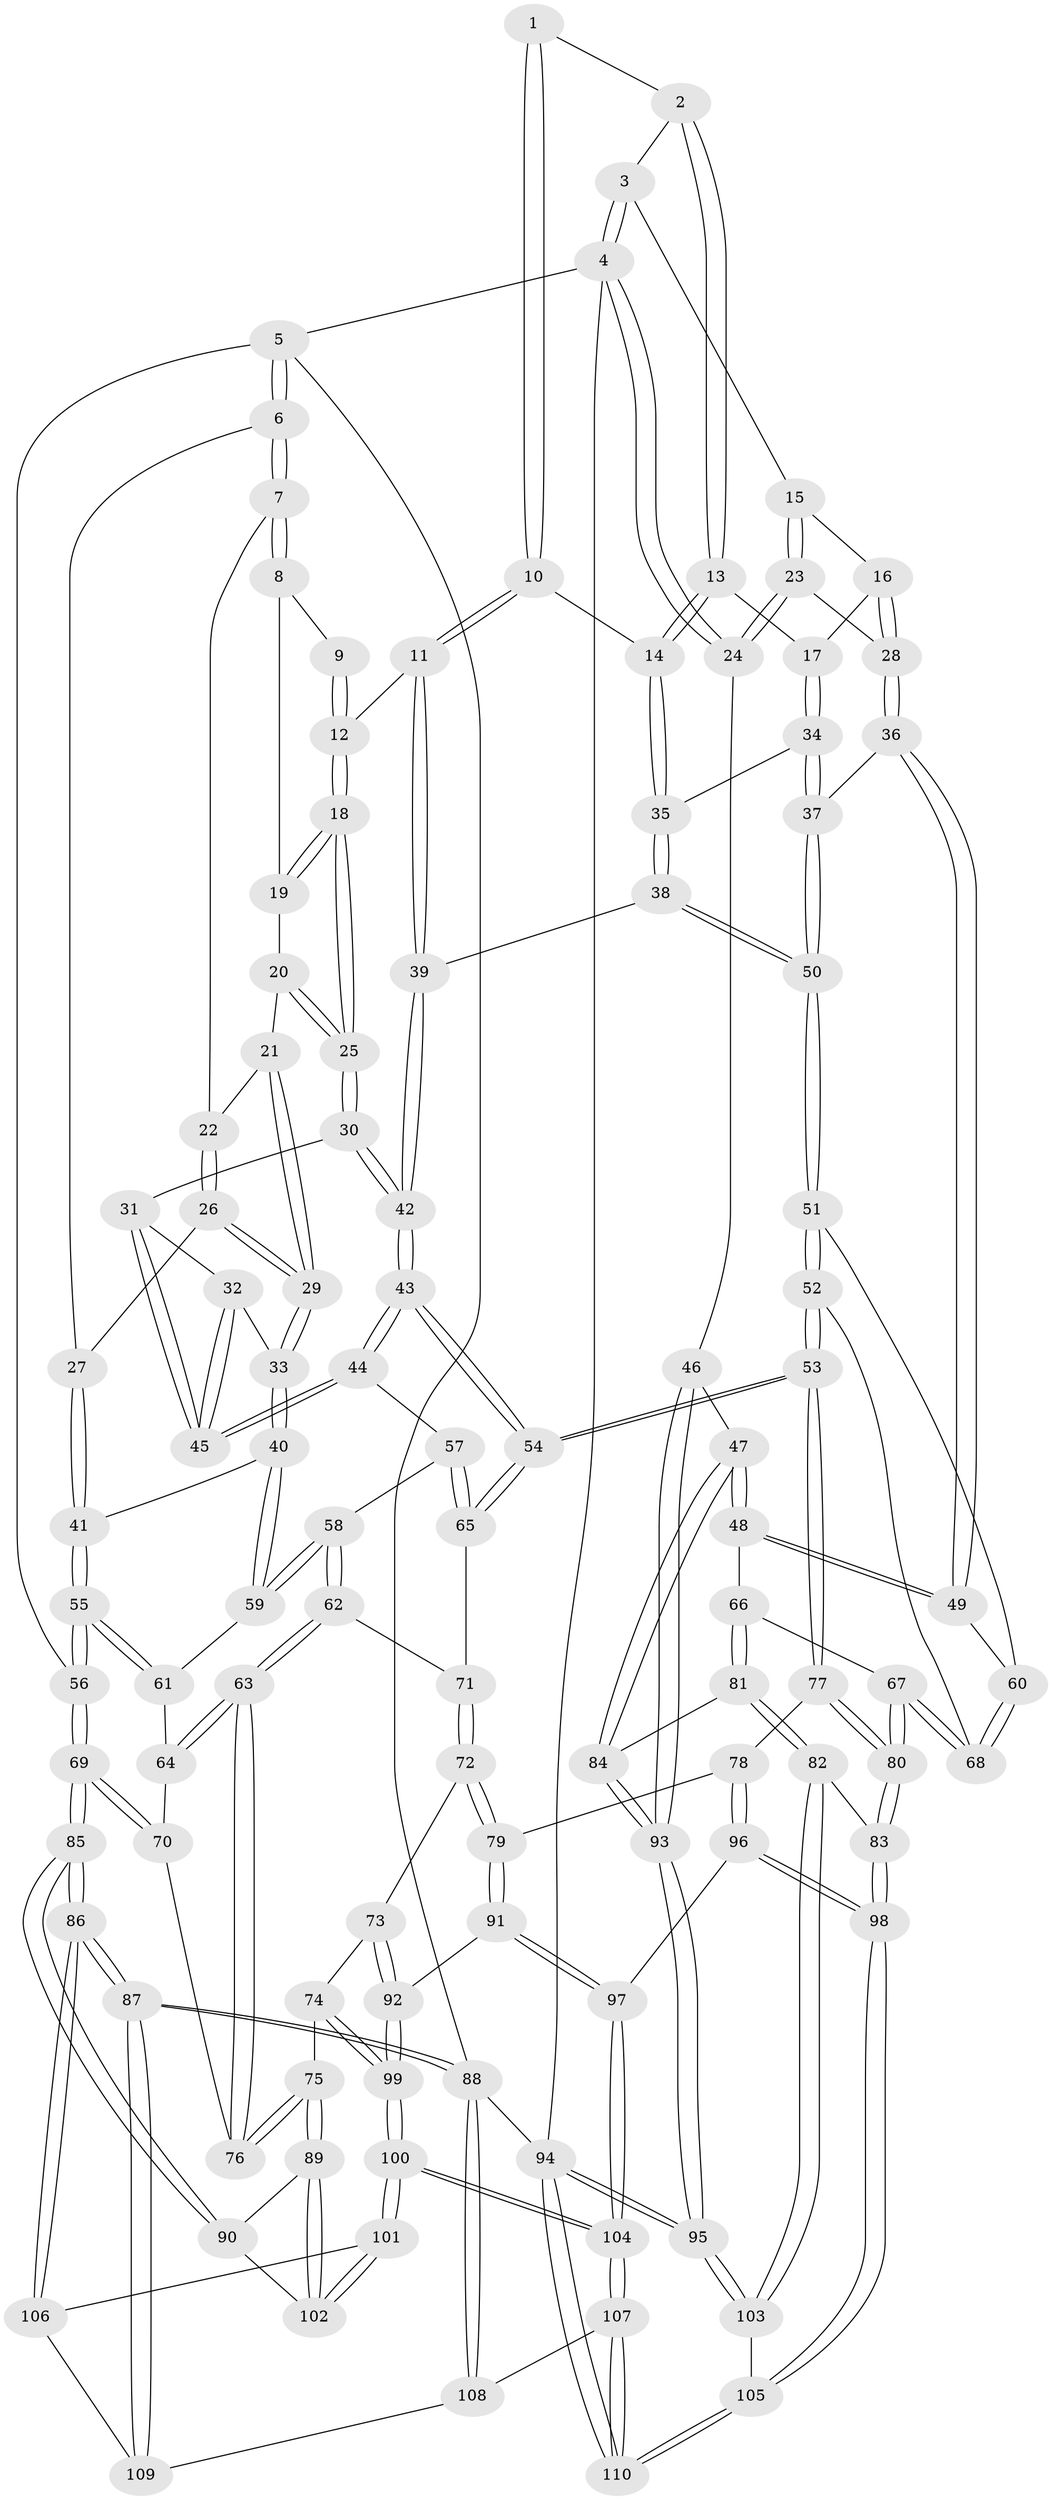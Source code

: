 // Generated by graph-tools (version 1.1) at 2025/00/03/09/25 05:00:23]
// undirected, 110 vertices, 272 edges
graph export_dot {
graph [start="1"]
  node [color=gray90,style=filled];
  1 [pos="+0.505058056329125+0"];
  2 [pos="+0.7349585446437649+0"];
  3 [pos="+0.8481999278376273+0"];
  4 [pos="+1+0"];
  5 [pos="+0+0"];
  6 [pos="+0+0"];
  7 [pos="+0+0"];
  8 [pos="+0.1503438977242527+0"];
  9 [pos="+0.39373951773980476+0"];
  10 [pos="+0.4987595910778214+0.06093123900274248"];
  11 [pos="+0.40531378856747496+0.1498540780806396"];
  12 [pos="+0.39063686696637356+0.153962610091964"];
  13 [pos="+0.6654942494864494+0.08929067537941239"];
  14 [pos="+0.6191278531050062+0.13022070274501182"];
  15 [pos="+0.8652450087582614+0.02437431294073315"];
  16 [pos="+0.8285041637010503+0.10150725355083925"];
  17 [pos="+0.765956922502723+0.13066629512130057"];
  18 [pos="+0.3875639412267322+0.1552383831870605"];
  19 [pos="+0.281910628159603+0.0034493452870032713"];
  20 [pos="+0.25350175537535086+0.1276118895106836"];
  21 [pos="+0.20457062787007058+0.1333503248790966"];
  22 [pos="+0.007273441039045069+0"];
  23 [pos="+1+0.19052945900564341"];
  24 [pos="+1+0.21132611763479348"];
  25 [pos="+0.3741680386920298+0.17263446178961436"];
  26 [pos="+0.12633214451959943+0.1893143085983996"];
  27 [pos="+0.08925185832727336+0.19230681344290268"];
  28 [pos="+0.8915842038327171+0.23200537062287427"];
  29 [pos="+0.18895756209757295+0.24245993505882024"];
  30 [pos="+0.35818535295698867+0.2110209584146066"];
  31 [pos="+0.3414588216941829+0.21816680186581022"];
  32 [pos="+0.206737461800344+0.25852818328584865"];
  33 [pos="+0.1943899091647662+0.25767747130407054"];
  34 [pos="+0.7484841387490228+0.2475018301847205"];
  35 [pos="+0.6116859910668085+0.22856719051821656"];
  36 [pos="+0.8228931779101442+0.31058091295107165"];
  37 [pos="+0.8069736599865082+0.30107361534037724"];
  38 [pos="+0.598997218998551+0.241893523624392"];
  39 [pos="+0.5658630338909331+0.2433941789485425"];
  40 [pos="+0.15946042173533975+0.29504694642501966"];
  41 [pos="+0+0.2781602341042189"];
  42 [pos="+0.425342913929291+0.3490606866681349"];
  43 [pos="+0.4234984373917464+0.376616581511164"];
  44 [pos="+0.29914315606588154+0.380315745107645"];
  45 [pos="+0.29409834797415585+0.36988523940481305"];
  46 [pos="+1+0.43878179802394723"];
  47 [pos="+0.9698803276288648+0.4542006436585709"];
  48 [pos="+0.9642640395851867+0.45128121389479325"];
  49 [pos="+0.8275833612747496+0.3335773436207833"];
  50 [pos="+0.6161481725390392+0.3608759861641189"];
  51 [pos="+0.6115759234466802+0.39583484294232424"];
  52 [pos="+0.610791849084517+0.3971848506075227"];
  53 [pos="+0.513614544373201+0.5062193581660182"];
  54 [pos="+0.45957272807212723+0.44980431874371407"];
  55 [pos="+0+0.2876124072070366"];
  56 [pos="+0+0.28685032121750315"];
  57 [pos="+0.27490244265101516+0.40764111029616257"];
  58 [pos="+0.24058989716878135+0.43491063251402595"];
  59 [pos="+0.15807017762662282+0.36827351505260497"];
  60 [pos="+0.7721276208075453+0.39740157732240433"];
  61 [pos="+0.12531288746433122+0.4012341610967275"];
  62 [pos="+0.2395886065820467+0.4719750288938241"];
  63 [pos="+0.18685633915475683+0.5226145287673426"];
  64 [pos="+0.11605715201727779+0.42357617668093545"];
  65 [pos="+0.3511938607437406+0.4735317210769"];
  66 [pos="+0.757619310022993+0.5123113498292764"];
  67 [pos="+0.7537969855489677+0.5104669742093216"];
  68 [pos="+0.752608261064299+0.49258769013396747"];
  69 [pos="+0+0.5075022408831575"];
  70 [pos="+0.032616001212853095+0.49098283423040406"];
  71 [pos="+0.29174241409610324+0.5018484184958153"];
  72 [pos="+0.3180237092392057+0.5828450613016384"];
  73 [pos="+0.29585832446186733+0.6051949260350953"];
  74 [pos="+0.21259010775297846+0.6333118835837945"];
  75 [pos="+0.17528085582204478+0.6206176121842306"];
  76 [pos="+0.16682238554222947+0.5663292668297188"];
  77 [pos="+0.5141988686187278+0.5102941210762054"];
  78 [pos="+0.49475407461692217+0.5380541953171016"];
  79 [pos="+0.45107467658936323+0.5667692675886936"];
  80 [pos="+0.6375548808107654+0.5790096783667826"];
  81 [pos="+0.8603459000595146+0.6324472999443412"];
  82 [pos="+0.8328431359808453+0.6620632134698523"];
  83 [pos="+0.6976686503117033+0.7216080181619121"];
  84 [pos="+0.8671711895572736+0.630294894090214"];
  85 [pos="+0+0.5731099179223939"];
  86 [pos="+0+0.977167239306147"];
  87 [pos="+0+1"];
  88 [pos="+0+1"];
  89 [pos="+0.1502862308560818+0.6400146089058784"];
  90 [pos="+0+0.6064206874652628"];
  91 [pos="+0.38079069146950856+0.7159772048660517"];
  92 [pos="+0.36812891940137854+0.7151751601592147"];
  93 [pos="+1+0.8670863346943937"];
  94 [pos="+1+1"];
  95 [pos="+1+1"];
  96 [pos="+0.5246878771625021+0.8162131509015211"];
  97 [pos="+0.4880653450948+0.8276655489321036"];
  98 [pos="+0.6608303536041963+0.8285124844718279"];
  99 [pos="+0.2747183386269968+0.7518953628880658"];
  100 [pos="+0.25809152277706976+0.7983169903814159"];
  101 [pos="+0.10704923585600397+0.7744321306699057"];
  102 [pos="+0.10659591776145805+0.7714225712999045"];
  103 [pos="+0.9158697776191108+0.8682947881535478"];
  104 [pos="+0.3240487565347329+1"];
  105 [pos="+0.6896077409866799+0.870525782846066"];
  106 [pos="+0.10330916836449096+0.7822267769525288"];
  107 [pos="+0.28586109297570145+1"];
  108 [pos="+0.28261143707990255+1"];
  109 [pos="+0.1125602835240617+0.8760166329944966"];
  110 [pos="+0.6780413762868822+1"];
  1 -- 2;
  1 -- 10;
  1 -- 10;
  2 -- 3;
  2 -- 13;
  2 -- 13;
  3 -- 4;
  3 -- 4;
  3 -- 15;
  4 -- 5;
  4 -- 24;
  4 -- 24;
  4 -- 94;
  5 -- 6;
  5 -- 6;
  5 -- 56;
  5 -- 88;
  6 -- 7;
  6 -- 7;
  6 -- 27;
  7 -- 8;
  7 -- 8;
  7 -- 22;
  8 -- 9;
  8 -- 19;
  9 -- 12;
  9 -- 12;
  10 -- 11;
  10 -- 11;
  10 -- 14;
  11 -- 12;
  11 -- 39;
  11 -- 39;
  12 -- 18;
  12 -- 18;
  13 -- 14;
  13 -- 14;
  13 -- 17;
  14 -- 35;
  14 -- 35;
  15 -- 16;
  15 -- 23;
  15 -- 23;
  16 -- 17;
  16 -- 28;
  16 -- 28;
  17 -- 34;
  17 -- 34;
  18 -- 19;
  18 -- 19;
  18 -- 25;
  18 -- 25;
  19 -- 20;
  20 -- 21;
  20 -- 25;
  20 -- 25;
  21 -- 22;
  21 -- 29;
  21 -- 29;
  22 -- 26;
  22 -- 26;
  23 -- 24;
  23 -- 24;
  23 -- 28;
  24 -- 46;
  25 -- 30;
  25 -- 30;
  26 -- 27;
  26 -- 29;
  26 -- 29;
  27 -- 41;
  27 -- 41;
  28 -- 36;
  28 -- 36;
  29 -- 33;
  29 -- 33;
  30 -- 31;
  30 -- 42;
  30 -- 42;
  31 -- 32;
  31 -- 45;
  31 -- 45;
  32 -- 33;
  32 -- 45;
  32 -- 45;
  33 -- 40;
  33 -- 40;
  34 -- 35;
  34 -- 37;
  34 -- 37;
  35 -- 38;
  35 -- 38;
  36 -- 37;
  36 -- 49;
  36 -- 49;
  37 -- 50;
  37 -- 50;
  38 -- 39;
  38 -- 50;
  38 -- 50;
  39 -- 42;
  39 -- 42;
  40 -- 41;
  40 -- 59;
  40 -- 59;
  41 -- 55;
  41 -- 55;
  42 -- 43;
  42 -- 43;
  43 -- 44;
  43 -- 44;
  43 -- 54;
  43 -- 54;
  44 -- 45;
  44 -- 45;
  44 -- 57;
  46 -- 47;
  46 -- 93;
  46 -- 93;
  47 -- 48;
  47 -- 48;
  47 -- 84;
  47 -- 84;
  48 -- 49;
  48 -- 49;
  48 -- 66;
  49 -- 60;
  50 -- 51;
  50 -- 51;
  51 -- 52;
  51 -- 52;
  51 -- 60;
  52 -- 53;
  52 -- 53;
  52 -- 68;
  53 -- 54;
  53 -- 54;
  53 -- 77;
  53 -- 77;
  54 -- 65;
  54 -- 65;
  55 -- 56;
  55 -- 56;
  55 -- 61;
  55 -- 61;
  56 -- 69;
  56 -- 69;
  57 -- 58;
  57 -- 65;
  57 -- 65;
  58 -- 59;
  58 -- 59;
  58 -- 62;
  58 -- 62;
  59 -- 61;
  60 -- 68;
  60 -- 68;
  61 -- 64;
  62 -- 63;
  62 -- 63;
  62 -- 71;
  63 -- 64;
  63 -- 64;
  63 -- 76;
  63 -- 76;
  64 -- 70;
  65 -- 71;
  66 -- 67;
  66 -- 81;
  66 -- 81;
  67 -- 68;
  67 -- 68;
  67 -- 80;
  67 -- 80;
  69 -- 70;
  69 -- 70;
  69 -- 85;
  69 -- 85;
  70 -- 76;
  71 -- 72;
  71 -- 72;
  72 -- 73;
  72 -- 79;
  72 -- 79;
  73 -- 74;
  73 -- 92;
  73 -- 92;
  74 -- 75;
  74 -- 99;
  74 -- 99;
  75 -- 76;
  75 -- 76;
  75 -- 89;
  75 -- 89;
  77 -- 78;
  77 -- 80;
  77 -- 80;
  78 -- 79;
  78 -- 96;
  78 -- 96;
  79 -- 91;
  79 -- 91;
  80 -- 83;
  80 -- 83;
  81 -- 82;
  81 -- 82;
  81 -- 84;
  82 -- 83;
  82 -- 103;
  82 -- 103;
  83 -- 98;
  83 -- 98;
  84 -- 93;
  84 -- 93;
  85 -- 86;
  85 -- 86;
  85 -- 90;
  85 -- 90;
  86 -- 87;
  86 -- 87;
  86 -- 106;
  86 -- 106;
  87 -- 88;
  87 -- 88;
  87 -- 109;
  87 -- 109;
  88 -- 108;
  88 -- 108;
  88 -- 94;
  89 -- 90;
  89 -- 102;
  89 -- 102;
  90 -- 102;
  91 -- 92;
  91 -- 97;
  91 -- 97;
  92 -- 99;
  92 -- 99;
  93 -- 95;
  93 -- 95;
  94 -- 95;
  94 -- 95;
  94 -- 110;
  94 -- 110;
  95 -- 103;
  95 -- 103;
  96 -- 97;
  96 -- 98;
  96 -- 98;
  97 -- 104;
  97 -- 104;
  98 -- 105;
  98 -- 105;
  99 -- 100;
  99 -- 100;
  100 -- 101;
  100 -- 101;
  100 -- 104;
  100 -- 104;
  101 -- 102;
  101 -- 102;
  101 -- 106;
  103 -- 105;
  104 -- 107;
  104 -- 107;
  105 -- 110;
  105 -- 110;
  106 -- 109;
  107 -- 108;
  107 -- 110;
  107 -- 110;
  108 -- 109;
}
